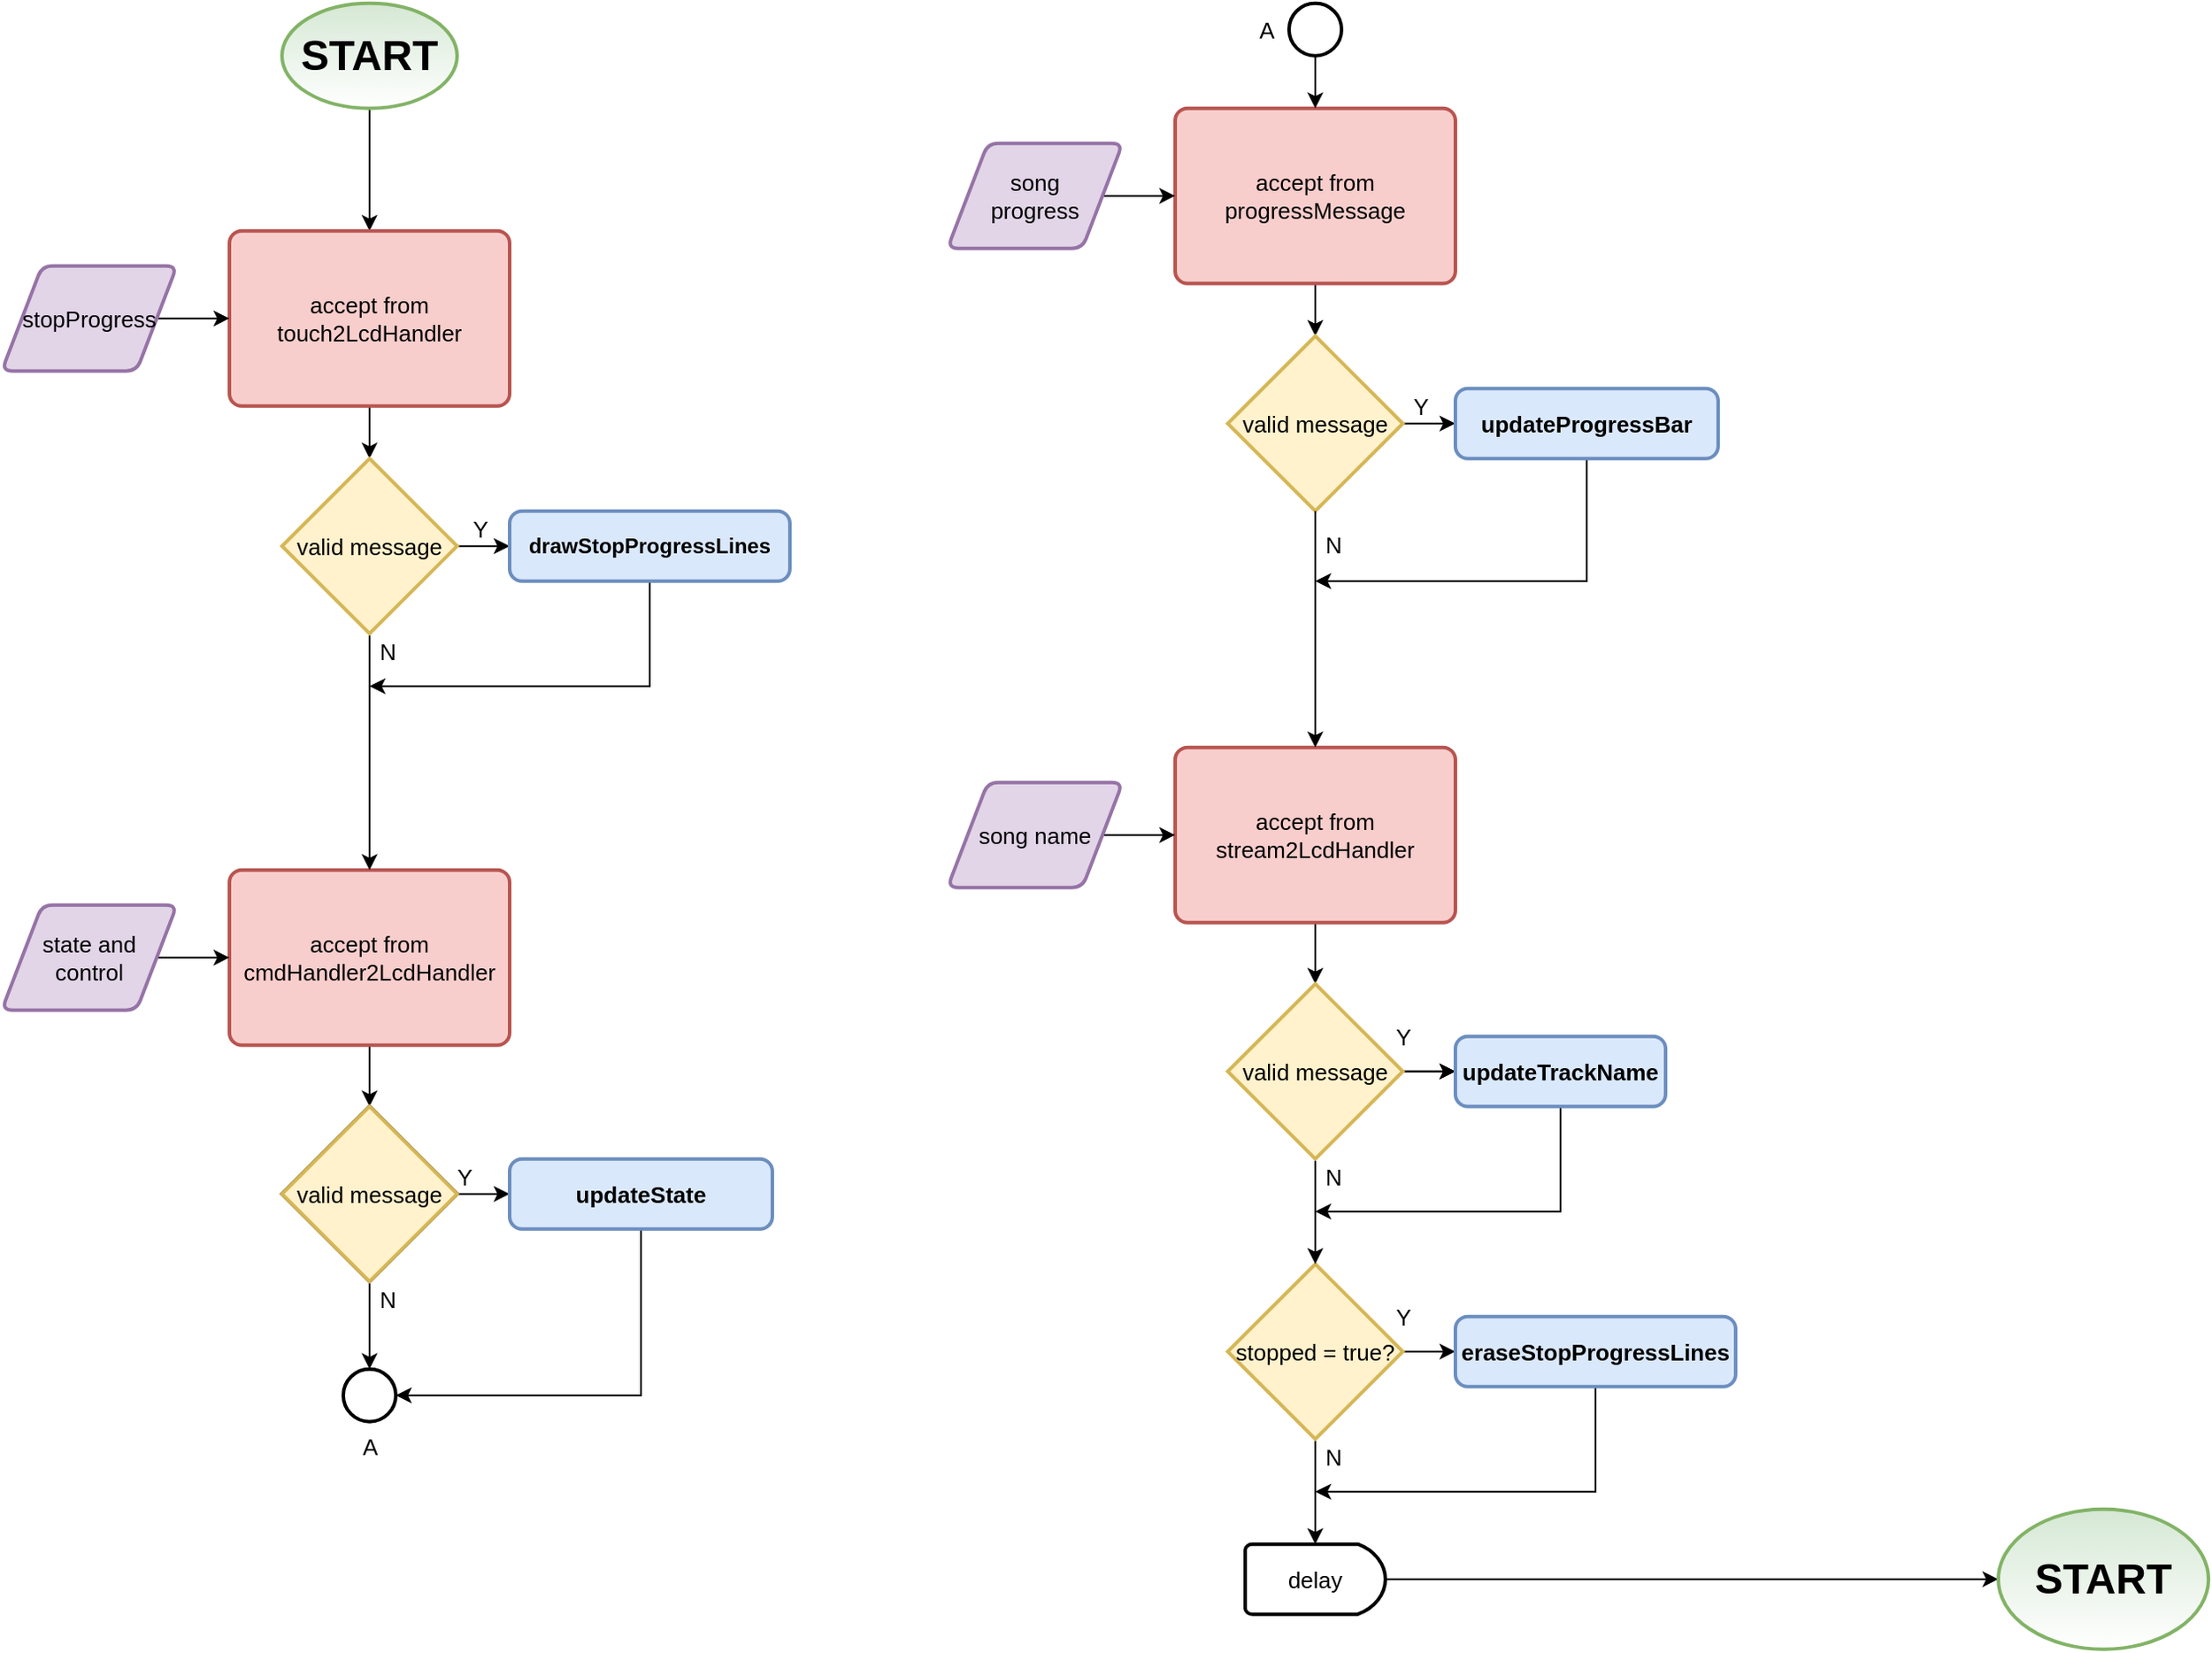 <mxfile version="12.6.5" type="device"><diagram id="A6RtL2A1tJbPPKAptw5-" name="Page-1"><mxGraphModel dx="946" dy="625" grid="1" gridSize="10" guides="1" tooltips="1" connect="1" arrows="1" fold="1" page="1" pageScale="1" pageWidth="1700" pageHeight="1100" math="0" shadow="0"><root><mxCell id="0"/><mxCell id="1" parent="0"/><mxCell id="JIq9zNQNdPS_r4guR5mn-16" style="edgeStyle=orthogonalEdgeStyle;rounded=0;orthogonalLoop=1;jettySize=auto;html=1;exitX=0.5;exitY=1;exitDx=0;exitDy=0;exitPerimeter=0;entryX=0.5;entryY=0;entryDx=0;entryDy=0;fontSize=13;" parent="1" source="JIq9zNQNdPS_r4guR5mn-1" target="JIq9zNQNdPS_r4guR5mn-2" edge="1"><mxGeometry relative="1" as="geometry"/></mxCell><mxCell id="JIq9zNQNdPS_r4guR5mn-1" value="&lt;b&gt;&lt;font style=&quot;font-size: 24px&quot;&gt;START&lt;/font&gt;&lt;/b&gt;" style="strokeWidth=2;html=1;shape=mxgraph.flowchart.start_1;whiteSpace=wrap;fontSize=13;fillColor=#d5e8d4;strokeColor=#82b366;gradientColor=#ffffff;" parent="1" vertex="1"><mxGeometry x="379" y="78.86" width="100" height="60" as="geometry"/></mxCell><mxCell id="JIq9zNQNdPS_r4guR5mn-22" style="edgeStyle=orthogonalEdgeStyle;rounded=0;orthogonalLoop=1;jettySize=auto;html=1;exitX=0.5;exitY=1;exitDx=0;exitDy=0;entryX=0.5;entryY=0;entryDx=0;entryDy=0;entryPerimeter=0;fontSize=13;" parent="1" source="JIq9zNQNdPS_r4guR5mn-2" target="JIq9zNQNdPS_r4guR5mn-20" edge="1"><mxGeometry relative="1" as="geometry"/></mxCell><mxCell id="JIq9zNQNdPS_r4guR5mn-2" value="accept from touch2LcdHandler" style="rounded=1;whiteSpace=wrap;html=1;absoluteArcSize=1;arcSize=14;strokeWidth=2;fontSize=13;fillColor=#f8cecc;strokeColor=#b85450;" parent="1" vertex="1"><mxGeometry x="349" y="208.86" width="160" height="100" as="geometry"/></mxCell><mxCell id="JIq9zNQNdPS_r4guR5mn-40" style="edgeStyle=orthogonalEdgeStyle;rounded=0;orthogonalLoop=1;jettySize=auto;html=1;exitX=0.5;exitY=1;exitDx=0;exitDy=0;entryX=0.5;entryY=0;entryDx=0;entryDy=0;entryPerimeter=0;fontSize=13;" parent="1" source="JIq9zNQNdPS_r4guR5mn-3" target="JIq9zNQNdPS_r4guR5mn-39" edge="1"><mxGeometry relative="1" as="geometry"/></mxCell><UserObject label="accept from cmdHandler2LcdHandler" link="data:image/png;base64,iVBORw0KGgoAAAANSUhEUgAAAAkAAAAJAQMAAADaX5RTAAAABlBMVEV7mr3///+wksspAAAAAnRSTlP/AOW3MEoAAAAdSURBVAgdY9jXwCDDwNDRwHCwgeExmASygSL7GgB12QiqNHZZIwAAAABJRU5ErkJggg==" id="JIq9zNQNdPS_r4guR5mn-3"><mxCell style="rounded=1;whiteSpace=wrap;html=1;absoluteArcSize=1;arcSize=14;strokeWidth=2;fontSize=13;fillColor=#f8cecc;strokeColor=#b85450;" parent="1" vertex="1"><mxGeometry x="349" y="573.86" width="160" height="100" as="geometry"/></mxCell></UserObject><mxCell id="JIq9zNQNdPS_r4guR5mn-46" style="edgeStyle=orthogonalEdgeStyle;rounded=0;orthogonalLoop=1;jettySize=auto;html=1;exitX=0.5;exitY=1;exitDx=0;exitDy=0;entryX=0.5;entryY=0;entryDx=0;entryDy=0;entryPerimeter=0;fontSize=13;" parent="1" source="JIq9zNQNdPS_r4guR5mn-4" target="JIq9zNQNdPS_r4guR5mn-45" edge="1"><mxGeometry relative="1" as="geometry"/></mxCell><mxCell id="JIq9zNQNdPS_r4guR5mn-4" value="accept from progressMessage" style="rounded=1;whiteSpace=wrap;html=1;absoluteArcSize=1;arcSize=14;strokeWidth=2;fontSize=13;fillColor=#f8cecc;strokeColor=#b85450;" parent="1" vertex="1"><mxGeometry x="889" y="138.86" width="160" height="100" as="geometry"/></mxCell><mxCell id="JIq9zNQNdPS_r4guR5mn-56" style="edgeStyle=orthogonalEdgeStyle;rounded=0;orthogonalLoop=1;jettySize=auto;html=1;exitX=0.5;exitY=1;exitDx=0;exitDy=0;entryX=0.5;entryY=0;entryDx=0;entryDy=0;entryPerimeter=0;fontSize=13;" parent="1" source="JIq9zNQNdPS_r4guR5mn-5" target="JIq9zNQNdPS_r4guR5mn-21" edge="1"><mxGeometry relative="1" as="geometry"/></mxCell><mxCell id="JIq9zNQNdPS_r4guR5mn-5" value="accept from stream2LcdHandler" style="rounded=1;whiteSpace=wrap;html=1;absoluteArcSize=1;arcSize=14;strokeWidth=2;fontSize=13;fillColor=#f8cecc;strokeColor=#b85450;" parent="1" vertex="1"><mxGeometry x="889" y="503.86" width="160" height="100" as="geometry"/></mxCell><mxCell id="JIq9zNQNdPS_r4guR5mn-65" value="Y" style="edgeStyle=orthogonalEdgeStyle;rounded=0;orthogonalLoop=1;jettySize=auto;html=1;exitX=1;exitY=0.5;exitDx=0;exitDy=0;exitPerimeter=0;entryX=0;entryY=0.5;entryDx=0;entryDy=0;fontSize=13;" parent="1" source="JIq9zNQNdPS_r4guR5mn-6" target="JIq9zNQNdPS_r4guR5mn-64" edge="1"><mxGeometry x="-1" y="20" relative="1" as="geometry"><mxPoint as="offset"/></mxGeometry></mxCell><mxCell id="JIq9zNQNdPS_r4guR5mn-66" value="N" style="edgeStyle=orthogonalEdgeStyle;rounded=0;orthogonalLoop=1;jettySize=auto;html=1;exitX=0.5;exitY=1;exitDx=0;exitDy=0;exitPerimeter=0;entryX=0.5;entryY=0;entryDx=0;entryDy=0;entryPerimeter=0;fontSize=13;" parent="1" source="JIq9zNQNdPS_r4guR5mn-6" target="JIq9zNQNdPS_r4guR5mn-7" edge="1"><mxGeometry x="-0.667" y="10" relative="1" as="geometry"><mxPoint as="offset"/></mxGeometry></mxCell><mxCell id="JIq9zNQNdPS_r4guR5mn-6" value="stopped = true?" style="strokeWidth=2;html=1;shape=mxgraph.flowchart.decision;whiteSpace=wrap;fontSize=13;fillColor=#fff2cc;strokeColor=#d6b656;" parent="1" vertex="1"><mxGeometry x="919" y="798.86" width="100" height="100" as="geometry"/></mxCell><mxCell id="JIq9zNQNdPS_r4guR5mn-72" style="edgeStyle=orthogonalEdgeStyle;rounded=0;orthogonalLoop=1;jettySize=auto;html=1;exitX=1;exitY=0.5;exitDx=0;exitDy=0;exitPerimeter=0;entryX=0;entryY=0.5;entryDx=0;entryDy=0;fontSize=13;" parent="1" source="JIq9zNQNdPS_r4guR5mn-7" target="JIq9zNQNdPS_r4guR5mn-71" edge="1"><mxGeometry relative="1" as="geometry"/></mxCell><mxCell id="JIq9zNQNdPS_r4guR5mn-7" value="delay" style="strokeWidth=2;html=1;shape=mxgraph.flowchart.delay;whiteSpace=wrap;gradientColor=#ffffff;fontSize=13;" parent="1" vertex="1"><mxGeometry x="929" y="958.86" width="80" height="40" as="geometry"/></mxCell><mxCell id="JIq9zNQNdPS_r4guR5mn-12" style="edgeStyle=orthogonalEdgeStyle;rounded=0;orthogonalLoop=1;jettySize=auto;html=1;exitX=1;exitY=0.5;exitDx=0;exitDy=0;entryX=0;entryY=0.5;entryDx=0;entryDy=0;fontSize=13;" parent="1" source="JIq9zNQNdPS_r4guR5mn-8" target="JIq9zNQNdPS_r4guR5mn-2" edge="1"><mxGeometry relative="1" as="geometry"/></mxCell><mxCell id="JIq9zNQNdPS_r4guR5mn-8" value="stopProgress" style="shape=parallelogram;html=1;strokeWidth=2;perimeter=parallelogramPerimeter;whiteSpace=wrap;rounded=1;arcSize=12;size=0.23;fontSize=13;fillColor=#e1d5e7;strokeColor=#9673a6;" parent="1" vertex="1"><mxGeometry x="219" y="228.86" width="100" height="60" as="geometry"/></mxCell><mxCell id="JIq9zNQNdPS_r4guR5mn-13" style="edgeStyle=orthogonalEdgeStyle;rounded=0;orthogonalLoop=1;jettySize=auto;html=1;exitX=1;exitY=0.5;exitDx=0;exitDy=0;entryX=0;entryY=0.5;entryDx=0;entryDy=0;fontSize=13;" parent="1" source="JIq9zNQNdPS_r4guR5mn-9" target="JIq9zNQNdPS_r4guR5mn-3" edge="1"><mxGeometry relative="1" as="geometry"/></mxCell><mxCell id="JIq9zNQNdPS_r4guR5mn-9" value="state and&lt;br&gt;control" style="shape=parallelogram;html=1;strokeWidth=2;perimeter=parallelogramPerimeter;whiteSpace=wrap;rounded=1;arcSize=12;size=0.23;fontSize=13;fillColor=#e1d5e7;strokeColor=#9673a6;" parent="1" vertex="1"><mxGeometry x="219" y="593.86" width="100" height="60" as="geometry"/></mxCell><mxCell id="JIq9zNQNdPS_r4guR5mn-14" style="edgeStyle=orthogonalEdgeStyle;rounded=0;orthogonalLoop=1;jettySize=auto;html=1;exitX=1;exitY=0.5;exitDx=0;exitDy=0;entryX=0;entryY=0.5;entryDx=0;entryDy=0;fontSize=13;" parent="1" source="JIq9zNQNdPS_r4guR5mn-10" target="JIq9zNQNdPS_r4guR5mn-4" edge="1"><mxGeometry relative="1" as="geometry"/></mxCell><mxCell id="JIq9zNQNdPS_r4guR5mn-10" value="song&lt;br&gt;progress" style="shape=parallelogram;html=1;strokeWidth=2;perimeter=parallelogramPerimeter;whiteSpace=wrap;rounded=1;arcSize=12;size=0.23;fontSize=13;fillColor=#e1d5e7;strokeColor=#9673a6;" parent="1" vertex="1"><mxGeometry x="759" y="158.86" width="100" height="60" as="geometry"/></mxCell><mxCell id="JIq9zNQNdPS_r4guR5mn-15" style="edgeStyle=orthogonalEdgeStyle;rounded=0;orthogonalLoop=1;jettySize=auto;html=1;exitX=1;exitY=0.5;exitDx=0;exitDy=0;entryX=0;entryY=0.5;entryDx=0;entryDy=0;fontSize=13;" parent="1" source="JIq9zNQNdPS_r4guR5mn-11" target="JIq9zNQNdPS_r4guR5mn-5" edge="1"><mxGeometry relative="1" as="geometry"/></mxCell><mxCell id="JIq9zNQNdPS_r4guR5mn-11" value="song name" style="shape=parallelogram;html=1;strokeWidth=2;perimeter=parallelogramPerimeter;whiteSpace=wrap;rounded=1;arcSize=12;size=0.23;fontSize=13;fillColor=#e1d5e7;strokeColor=#9673a6;" parent="1" vertex="1"><mxGeometry x="759" y="523.86" width="100" height="60" as="geometry"/></mxCell><mxCell id="JIq9zNQNdPS_r4guR5mn-23" value="N" style="edgeStyle=orthogonalEdgeStyle;rounded=0;orthogonalLoop=1;jettySize=auto;html=1;exitX=0.5;exitY=1;exitDx=0;exitDy=0;exitPerimeter=0;entryX=0.5;entryY=0;entryDx=0;entryDy=0;fontSize=13;" parent="1" source="JIq9zNQNdPS_r4guR5mn-20" target="JIq9zNQNdPS_r4guR5mn-3" edge="1"><mxGeometry x="-0.852" y="10" relative="1" as="geometry"><mxPoint as="offset"/></mxGeometry></mxCell><mxCell id="JIq9zNQNdPS_r4guR5mn-26" value="Y" style="edgeStyle=orthogonalEdgeStyle;rounded=0;orthogonalLoop=1;jettySize=auto;html=1;exitX=1;exitY=0.5;exitDx=0;exitDy=0;exitPerimeter=0;fontSize=13;" parent="1" source="JIq9zNQNdPS_r4guR5mn-20" target="rvxxHX0A5fjWPO0_0Irj-2" edge="1"><mxGeometry x="-0.5" y="10" relative="1" as="geometry"><mxPoint as="offset"/></mxGeometry></mxCell><mxCell id="JIq9zNQNdPS_r4guR5mn-20" value="valid message" style="strokeWidth=2;html=1;shape=mxgraph.flowchart.decision;whiteSpace=wrap;fontSize=13;fillColor=#fff2cc;strokeColor=#d6b656;" parent="1" vertex="1"><mxGeometry x="379" y="338.86" width="100" height="100" as="geometry"/></mxCell><mxCell id="JIq9zNQNdPS_r4guR5mn-61" style="edgeStyle=orthogonalEdgeStyle;rounded=0;orthogonalLoop=1;jettySize=auto;html=1;exitX=1;exitY=0.5;exitDx=0;exitDy=0;exitPerimeter=0;entryX=0;entryY=0.5;entryDx=0;entryDy=0;fontSize=13;" parent="1" source="JIq9zNQNdPS_r4guR5mn-21" target="JIq9zNQNdPS_r4guR5mn-57" edge="1"><mxGeometry relative="1" as="geometry"/></mxCell><mxCell id="JIq9zNQNdPS_r4guR5mn-62" value="N" style="edgeStyle=orthogonalEdgeStyle;rounded=0;orthogonalLoop=1;jettySize=auto;html=1;exitX=0.5;exitY=1;exitDx=0;exitDy=0;exitPerimeter=0;entryX=0.5;entryY=0;entryDx=0;entryDy=0;entryPerimeter=0;fontSize=13;" parent="1" source="JIq9zNQNdPS_r4guR5mn-21" target="JIq9zNQNdPS_r4guR5mn-6" edge="1"><mxGeometry x="-0.667" y="10" relative="1" as="geometry"><mxPoint as="offset"/></mxGeometry></mxCell><mxCell id="JIq9zNQNdPS_r4guR5mn-80" value="Y" style="edgeStyle=orthogonalEdgeStyle;rounded=0;orthogonalLoop=1;jettySize=auto;html=1;fontSize=13;" parent="1" source="JIq9zNQNdPS_r4guR5mn-21" target="JIq9zNQNdPS_r4guR5mn-57" edge="1"><mxGeometry x="0.201" y="-22" relative="1" as="geometry"><mxPoint x="-10" y="-42" as="offset"/></mxGeometry></mxCell><mxCell id="JIq9zNQNdPS_r4guR5mn-21" value="valid message" style="strokeWidth=2;html=1;shape=mxgraph.flowchart.decision;whiteSpace=wrap;fontSize=13;fillColor=#fff2cc;strokeColor=#d6b656;" parent="1" vertex="1"><mxGeometry x="919" y="638.86" width="100" height="100" as="geometry"/></mxCell><mxCell id="JIq9zNQNdPS_r4guR5mn-43" value="N" style="edgeStyle=orthogonalEdgeStyle;rounded=0;orthogonalLoop=1;jettySize=auto;html=1;exitX=0.5;exitY=1;exitDx=0;exitDy=0;exitPerimeter=0;fontSize=13;entryX=0.5;entryY=0;entryDx=0;entryDy=0;entryPerimeter=0;" parent="1" source="JIq9zNQNdPS_r4guR5mn-39" target="JIq9zNQNdPS_r4guR5mn-73" edge="1"><mxGeometry x="-0.6" y="10" relative="1" as="geometry"><mxPoint x="429" y="888.86" as="targetPoint"/><mxPoint as="offset"/></mxGeometry></mxCell><mxCell id="JIq9zNQNdPS_r4guR5mn-69" value="Y" style="edgeStyle=orthogonalEdgeStyle;rounded=0;orthogonalLoop=1;jettySize=auto;html=1;exitX=1;exitY=0.5;exitDx=0;exitDy=0;exitPerimeter=0;entryX=0;entryY=0.5;entryDx=0;entryDy=0;fontSize=13;" parent="1" source="JIq9zNQNdPS_r4guR5mn-39" target="JIq9zNQNdPS_r4guR5mn-68" edge="1"><mxGeometry x="-0.75" y="10" relative="1" as="geometry"><mxPoint as="offset"/></mxGeometry></mxCell><mxCell id="JIq9zNQNdPS_r4guR5mn-39" value="valid message" style="strokeWidth=2;html=1;shape=mxgraph.flowchart.decision;whiteSpace=wrap;gradientColor=#ffffff;fontSize=13;" parent="1" vertex="1"><mxGeometry x="379" y="708.86" width="100" height="100" as="geometry"/></mxCell><mxCell id="JIq9zNQNdPS_r4guR5mn-44" style="edgeStyle=orthogonalEdgeStyle;rounded=0;orthogonalLoop=1;jettySize=auto;html=1;exitX=0.5;exitY=1;exitDx=0;exitDy=0;fontSize=13;entryX=1;entryY=0.5;entryDx=0;entryDy=0;entryPerimeter=0;" parent="1" source="JIq9zNQNdPS_r4guR5mn-68" target="JIq9zNQNdPS_r4guR5mn-73" edge="1"><mxGeometry relative="1" as="geometry"><mxPoint x="669" y="838.86" as="sourcePoint"/><mxPoint x="429" y="883.86" as="targetPoint"/><Array as="points"><mxPoint x="584" y="873.86"/></Array></mxGeometry></mxCell><mxCell id="JIq9zNQNdPS_r4guR5mn-48" value="Y" style="edgeStyle=orthogonalEdgeStyle;rounded=0;orthogonalLoop=1;jettySize=auto;html=1;exitX=1;exitY=0.5;exitDx=0;exitDy=0;exitPerimeter=0;entryX=0;entryY=0.5;entryDx=0;entryDy=0;fontSize=13;" parent="1" source="JIq9zNQNdPS_r4guR5mn-45" target="JIq9zNQNdPS_r4guR5mn-47" edge="1"><mxGeometry x="-0.333" y="10" relative="1" as="geometry"><mxPoint as="offset"/></mxGeometry></mxCell><mxCell id="JIq9zNQNdPS_r4guR5mn-45" value="valid message" style="strokeWidth=2;html=1;shape=mxgraph.flowchart.decision;whiteSpace=wrap;fontSize=13;fillColor=#fff2cc;strokeColor=#d6b656;" parent="1" vertex="1"><mxGeometry x="919" y="268.86" width="100" height="100" as="geometry"/></mxCell><mxCell id="JIq9zNQNdPS_r4guR5mn-50" style="edgeStyle=orthogonalEdgeStyle;rounded=0;orthogonalLoop=1;jettySize=auto;html=1;exitX=0.5;exitY=1;exitDx=0;exitDy=0;fontSize=13;" parent="1" source="JIq9zNQNdPS_r4guR5mn-47" edge="1"><mxGeometry relative="1" as="geometry"><mxPoint x="969" y="408.86" as="targetPoint"/><Array as="points"><mxPoint x="1124" y="408.86"/><mxPoint x="969" y="408.86"/></Array></mxGeometry></mxCell><mxCell id="JIq9zNQNdPS_r4guR5mn-47" value="&lt;b&gt;updateProgressBar&lt;/b&gt;" style="rounded=1;whiteSpace=wrap;html=1;absoluteArcSize=1;arcSize=14;strokeWidth=2;fontSize=13;fillColor=#dae8fc;strokeColor=#6c8ebf;" parent="1" vertex="1"><mxGeometry x="1049" y="298.86" width="150" height="40" as="geometry"/></mxCell><mxCell id="JIq9zNQNdPS_r4guR5mn-53" value="N" style="edgeStyle=orthogonalEdgeStyle;rounded=0;orthogonalLoop=1;jettySize=auto;html=1;exitX=0.5;exitY=1;exitDx=0;exitDy=0;exitPerimeter=0;entryX=0.5;entryY=0;entryDx=0;entryDy=0;fontSize=13;" parent="1" source="JIq9zNQNdPS_r4guR5mn-45" target="JIq9zNQNdPS_r4guR5mn-5" edge="1"><mxGeometry x="-0.714" y="10" relative="1" as="geometry"><mxPoint x="969.0" y="368.86" as="sourcePoint"/><mxPoint x="969" y="438.86" as="targetPoint"/><mxPoint as="offset"/></mxGeometry></mxCell><mxCell id="rvxxHX0A5fjWPO0_0Irj-1" style="edgeStyle=orthogonalEdgeStyle;rounded=0;orthogonalLoop=1;jettySize=auto;html=1;exitX=0.5;exitY=1;exitDx=0;exitDy=0;" parent="1" source="JIq9zNQNdPS_r4guR5mn-57" edge="1"><mxGeometry relative="1" as="geometry"><mxPoint x="969" y="768.86" as="targetPoint"/><Array as="points"><mxPoint x="1109" y="768.86"/><mxPoint x="969" y="768.86"/></Array></mxGeometry></mxCell><mxCell id="JIq9zNQNdPS_r4guR5mn-57" value="&lt;b&gt;updateTrackName&lt;/b&gt;" style="rounded=1;whiteSpace=wrap;html=1;absoluteArcSize=1;arcSize=14;strokeWidth=2;fillColor=#dae8fc;fontSize=13;strokeColor=#6c8ebf;" parent="1" vertex="1"><mxGeometry x="1049" y="668.86" width="120" height="40" as="geometry"/></mxCell><mxCell id="JIq9zNQNdPS_r4guR5mn-78" style="edgeStyle=orthogonalEdgeStyle;rounded=0;orthogonalLoop=1;jettySize=auto;html=1;exitX=0.5;exitY=1;exitDx=0;exitDy=0;fontSize=13;" parent="1" source="JIq9zNQNdPS_r4guR5mn-64" edge="1"><mxGeometry relative="1" as="geometry"><mxPoint x="969" y="928.86" as="targetPoint"/><Array as="points"><mxPoint x="1129" y="928.86"/><mxPoint x="969" y="928.86"/></Array></mxGeometry></mxCell><mxCell id="JIq9zNQNdPS_r4guR5mn-64" value="&lt;b&gt;eraseStopProgressLines&lt;/b&gt;" style="rounded=1;whiteSpace=wrap;html=1;absoluteArcSize=1;arcSize=14;strokeWidth=2;fillColor=#dae8fc;fontSize=13;strokeColor=#6c8ebf;" parent="1" vertex="1"><mxGeometry x="1049" y="828.86" width="160" height="40" as="geometry"/></mxCell><mxCell id="JIq9zNQNdPS_r4guR5mn-68" value="&lt;b&gt;updateState&lt;/b&gt;" style="rounded=1;whiteSpace=wrap;html=1;absoluteArcSize=1;arcSize=14;strokeWidth=2;fontSize=13;fillColor=#dae8fc;strokeColor=#6c8ebf;" parent="1" vertex="1"><mxGeometry x="509" y="738.86" width="150" height="40" as="geometry"/></mxCell><mxCell id="JIq9zNQNdPS_r4guR5mn-71" value="&lt;b&gt;&lt;font style=&quot;font-size: 24px&quot;&gt;START&lt;/font&gt;&lt;/b&gt;" style="ellipse;whiteSpace=wrap;html=1;strokeColor=#82b366;strokeWidth=2;fillColor=#d5e8d4;fontSize=13;gradientColor=#ffffff;" parent="1" vertex="1"><mxGeometry x="1359" y="938.86" width="120" height="80" as="geometry"/></mxCell><mxCell id="JIq9zNQNdPS_r4guR5mn-73" value="A" style="verticalLabelPosition=bottom;verticalAlign=top;html=1;shape=mxgraph.flowchart.on-page_reference;strokeColor=#000000;strokeWidth=2;fillColor=#ffffff;gradientColor=#ffffff;fontSize=13;" parent="1" vertex="1"><mxGeometry x="414" y="858.86" width="30" height="30" as="geometry"/></mxCell><mxCell id="JIq9zNQNdPS_r4guR5mn-75" style="edgeStyle=orthogonalEdgeStyle;rounded=0;orthogonalLoop=1;jettySize=auto;html=1;exitX=0.5;exitY=1;exitDx=0;exitDy=0;exitPerimeter=0;entryX=0.5;entryY=0;entryDx=0;entryDy=0;fontSize=13;" parent="1" source="JIq9zNQNdPS_r4guR5mn-74" target="JIq9zNQNdPS_r4guR5mn-4" edge="1"><mxGeometry relative="1" as="geometry"/></mxCell><mxCell id="JIq9zNQNdPS_r4guR5mn-74" value="A&amp;nbsp;&amp;nbsp;" style="verticalLabelPosition=middle;verticalAlign=middle;html=1;shape=mxgraph.flowchart.on-page_reference;strokeColor=#000000;strokeWidth=2;fillColor=#ffffff;gradientColor=#ffffff;fontSize=13;labelPosition=left;align=right;" parent="1" vertex="1"><mxGeometry x="954" y="78.86" width="30" height="30" as="geometry"/></mxCell><mxCell id="JIq9zNQNdPS_r4guR5mn-79" value="valid message" style="strokeWidth=2;html=1;shape=mxgraph.flowchart.decision;whiteSpace=wrap;fontSize=13;fillColor=#fff2cc;strokeColor=#d6b656;" parent="1" vertex="1"><mxGeometry x="379" y="708.86" width="100" height="100" as="geometry"/></mxCell><mxCell id="aGGZ8tSMiqLGcdr2bxI1-1" style="edgeStyle=orthogonalEdgeStyle;rounded=0;orthogonalLoop=1;jettySize=auto;html=1;exitX=0.5;exitY=1;exitDx=0;exitDy=0;labelBackgroundColor=none;fontSize=24;" parent="1" source="rvxxHX0A5fjWPO0_0Irj-2" edge="1"><mxGeometry relative="1" as="geometry"><mxPoint x="429" y="468.86" as="targetPoint"/><Array as="points"><mxPoint x="589" y="468.86"/><mxPoint x="429" y="468.86"/></Array></mxGeometry></mxCell><mxCell id="rvxxHX0A5fjWPO0_0Irj-2" value="&lt;b&gt;drawStopProgressLines&lt;/b&gt;" style="rounded=1;whiteSpace=wrap;html=1;absoluteArcSize=1;arcSize=14;strokeWidth=2;verticalAlign=middle;align=center;fillColor=#dae8fc;strokeColor=#6c8ebf;" parent="1" vertex="1"><mxGeometry x="509" y="368.86" width="160" height="40" as="geometry"/></mxCell></root></mxGraphModel></diagram></mxfile>